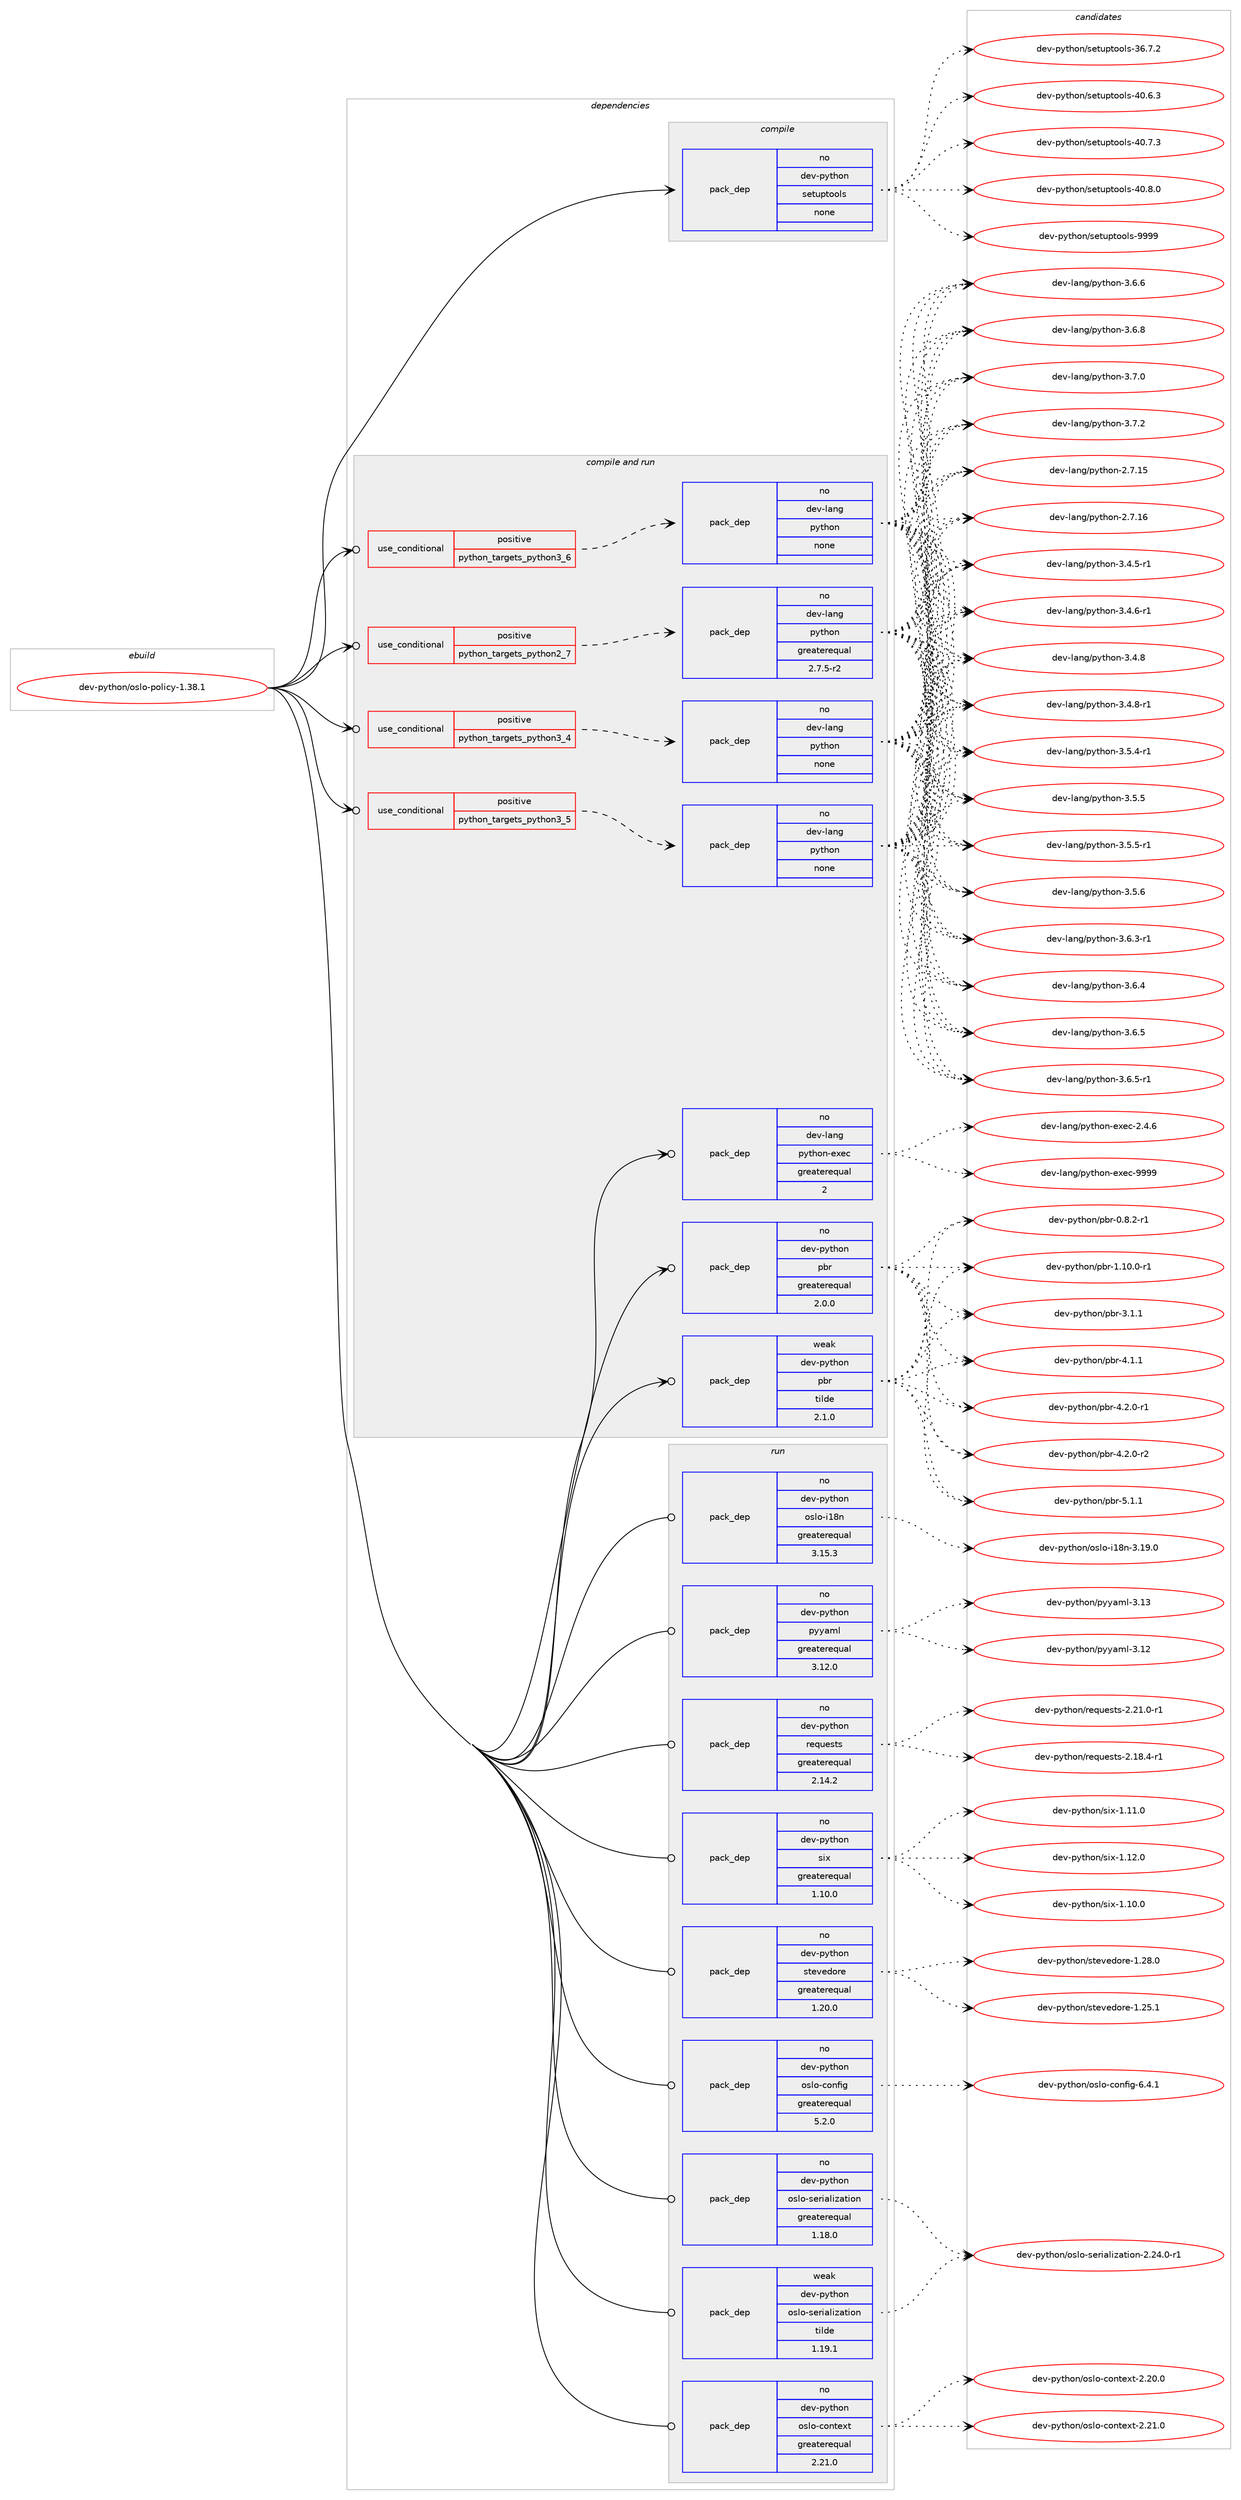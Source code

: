digraph prolog {

# *************
# Graph options
# *************

newrank=true;
concentrate=true;
compound=true;
graph [rankdir=LR,fontname=Helvetica,fontsize=10,ranksep=1.5];#, ranksep=2.5, nodesep=0.2];
edge  [arrowhead=vee];
node  [fontname=Helvetica,fontsize=10];

# **********
# The ebuild
# **********

subgraph cluster_leftcol {
color=gray;
rank=same;
label=<<i>ebuild</i>>;
id [label="dev-python/oslo-policy-1.38.1", color=red, width=4, href="../dev-python/oslo-policy-1.38.1.svg"];
}

# ****************
# The dependencies
# ****************

subgraph cluster_midcol {
color=gray;
label=<<i>dependencies</i>>;
subgraph cluster_compile {
fillcolor="#eeeeee";
style=filled;
label=<<i>compile</i>>;
subgraph pack1021039 {
dependency1423074 [label=<<TABLE BORDER="0" CELLBORDER="1" CELLSPACING="0" CELLPADDING="4" WIDTH="220"><TR><TD ROWSPAN="6" CELLPADDING="30">pack_dep</TD></TR><TR><TD WIDTH="110">no</TD></TR><TR><TD>dev-python</TD></TR><TR><TD>setuptools</TD></TR><TR><TD>none</TD></TR><TR><TD></TD></TR></TABLE>>, shape=none, color=blue];
}
id:e -> dependency1423074:w [weight=20,style="solid",arrowhead="vee"];
}
subgraph cluster_compileandrun {
fillcolor="#eeeeee";
style=filled;
label=<<i>compile and run</i>>;
subgraph cond378756 {
dependency1423075 [label=<<TABLE BORDER="0" CELLBORDER="1" CELLSPACING="0" CELLPADDING="4"><TR><TD ROWSPAN="3" CELLPADDING="10">use_conditional</TD></TR><TR><TD>positive</TD></TR><TR><TD>python_targets_python2_7</TD></TR></TABLE>>, shape=none, color=red];
subgraph pack1021040 {
dependency1423076 [label=<<TABLE BORDER="0" CELLBORDER="1" CELLSPACING="0" CELLPADDING="4" WIDTH="220"><TR><TD ROWSPAN="6" CELLPADDING="30">pack_dep</TD></TR><TR><TD WIDTH="110">no</TD></TR><TR><TD>dev-lang</TD></TR><TR><TD>python</TD></TR><TR><TD>greaterequal</TD></TR><TR><TD>2.7.5-r2</TD></TR></TABLE>>, shape=none, color=blue];
}
dependency1423075:e -> dependency1423076:w [weight=20,style="dashed",arrowhead="vee"];
}
id:e -> dependency1423075:w [weight=20,style="solid",arrowhead="odotvee"];
subgraph cond378757 {
dependency1423077 [label=<<TABLE BORDER="0" CELLBORDER="1" CELLSPACING="0" CELLPADDING="4"><TR><TD ROWSPAN="3" CELLPADDING="10">use_conditional</TD></TR><TR><TD>positive</TD></TR><TR><TD>python_targets_python3_4</TD></TR></TABLE>>, shape=none, color=red];
subgraph pack1021041 {
dependency1423078 [label=<<TABLE BORDER="0" CELLBORDER="1" CELLSPACING="0" CELLPADDING="4" WIDTH="220"><TR><TD ROWSPAN="6" CELLPADDING="30">pack_dep</TD></TR><TR><TD WIDTH="110">no</TD></TR><TR><TD>dev-lang</TD></TR><TR><TD>python</TD></TR><TR><TD>none</TD></TR><TR><TD></TD></TR></TABLE>>, shape=none, color=blue];
}
dependency1423077:e -> dependency1423078:w [weight=20,style="dashed",arrowhead="vee"];
}
id:e -> dependency1423077:w [weight=20,style="solid",arrowhead="odotvee"];
subgraph cond378758 {
dependency1423079 [label=<<TABLE BORDER="0" CELLBORDER="1" CELLSPACING="0" CELLPADDING="4"><TR><TD ROWSPAN="3" CELLPADDING="10">use_conditional</TD></TR><TR><TD>positive</TD></TR><TR><TD>python_targets_python3_5</TD></TR></TABLE>>, shape=none, color=red];
subgraph pack1021042 {
dependency1423080 [label=<<TABLE BORDER="0" CELLBORDER="1" CELLSPACING="0" CELLPADDING="4" WIDTH="220"><TR><TD ROWSPAN="6" CELLPADDING="30">pack_dep</TD></TR><TR><TD WIDTH="110">no</TD></TR><TR><TD>dev-lang</TD></TR><TR><TD>python</TD></TR><TR><TD>none</TD></TR><TR><TD></TD></TR></TABLE>>, shape=none, color=blue];
}
dependency1423079:e -> dependency1423080:w [weight=20,style="dashed",arrowhead="vee"];
}
id:e -> dependency1423079:w [weight=20,style="solid",arrowhead="odotvee"];
subgraph cond378759 {
dependency1423081 [label=<<TABLE BORDER="0" CELLBORDER="1" CELLSPACING="0" CELLPADDING="4"><TR><TD ROWSPAN="3" CELLPADDING="10">use_conditional</TD></TR><TR><TD>positive</TD></TR><TR><TD>python_targets_python3_6</TD></TR></TABLE>>, shape=none, color=red];
subgraph pack1021043 {
dependency1423082 [label=<<TABLE BORDER="0" CELLBORDER="1" CELLSPACING="0" CELLPADDING="4" WIDTH="220"><TR><TD ROWSPAN="6" CELLPADDING="30">pack_dep</TD></TR><TR><TD WIDTH="110">no</TD></TR><TR><TD>dev-lang</TD></TR><TR><TD>python</TD></TR><TR><TD>none</TD></TR><TR><TD></TD></TR></TABLE>>, shape=none, color=blue];
}
dependency1423081:e -> dependency1423082:w [weight=20,style="dashed",arrowhead="vee"];
}
id:e -> dependency1423081:w [weight=20,style="solid",arrowhead="odotvee"];
subgraph pack1021044 {
dependency1423083 [label=<<TABLE BORDER="0" CELLBORDER="1" CELLSPACING="0" CELLPADDING="4" WIDTH="220"><TR><TD ROWSPAN="6" CELLPADDING="30">pack_dep</TD></TR><TR><TD WIDTH="110">no</TD></TR><TR><TD>dev-lang</TD></TR><TR><TD>python-exec</TD></TR><TR><TD>greaterequal</TD></TR><TR><TD>2</TD></TR></TABLE>>, shape=none, color=blue];
}
id:e -> dependency1423083:w [weight=20,style="solid",arrowhead="odotvee"];
subgraph pack1021045 {
dependency1423084 [label=<<TABLE BORDER="0" CELLBORDER="1" CELLSPACING="0" CELLPADDING="4" WIDTH="220"><TR><TD ROWSPAN="6" CELLPADDING="30">pack_dep</TD></TR><TR><TD WIDTH="110">no</TD></TR><TR><TD>dev-python</TD></TR><TR><TD>pbr</TD></TR><TR><TD>greaterequal</TD></TR><TR><TD>2.0.0</TD></TR></TABLE>>, shape=none, color=blue];
}
id:e -> dependency1423084:w [weight=20,style="solid",arrowhead="odotvee"];
subgraph pack1021046 {
dependency1423085 [label=<<TABLE BORDER="0" CELLBORDER="1" CELLSPACING="0" CELLPADDING="4" WIDTH="220"><TR><TD ROWSPAN="6" CELLPADDING="30">pack_dep</TD></TR><TR><TD WIDTH="110">weak</TD></TR><TR><TD>dev-python</TD></TR><TR><TD>pbr</TD></TR><TR><TD>tilde</TD></TR><TR><TD>2.1.0</TD></TR></TABLE>>, shape=none, color=blue];
}
id:e -> dependency1423085:w [weight=20,style="solid",arrowhead="odotvee"];
}
subgraph cluster_run {
fillcolor="#eeeeee";
style=filled;
label=<<i>run</i>>;
subgraph pack1021047 {
dependency1423086 [label=<<TABLE BORDER="0" CELLBORDER="1" CELLSPACING="0" CELLPADDING="4" WIDTH="220"><TR><TD ROWSPAN="6" CELLPADDING="30">pack_dep</TD></TR><TR><TD WIDTH="110">no</TD></TR><TR><TD>dev-python</TD></TR><TR><TD>oslo-config</TD></TR><TR><TD>greaterequal</TD></TR><TR><TD>5.2.0</TD></TR></TABLE>>, shape=none, color=blue];
}
id:e -> dependency1423086:w [weight=20,style="solid",arrowhead="odot"];
subgraph pack1021048 {
dependency1423087 [label=<<TABLE BORDER="0" CELLBORDER="1" CELLSPACING="0" CELLPADDING="4" WIDTH="220"><TR><TD ROWSPAN="6" CELLPADDING="30">pack_dep</TD></TR><TR><TD WIDTH="110">no</TD></TR><TR><TD>dev-python</TD></TR><TR><TD>oslo-context</TD></TR><TR><TD>greaterequal</TD></TR><TR><TD>2.21.0</TD></TR></TABLE>>, shape=none, color=blue];
}
id:e -> dependency1423087:w [weight=20,style="solid",arrowhead="odot"];
subgraph pack1021049 {
dependency1423088 [label=<<TABLE BORDER="0" CELLBORDER="1" CELLSPACING="0" CELLPADDING="4" WIDTH="220"><TR><TD ROWSPAN="6" CELLPADDING="30">pack_dep</TD></TR><TR><TD WIDTH="110">no</TD></TR><TR><TD>dev-python</TD></TR><TR><TD>oslo-i18n</TD></TR><TR><TD>greaterequal</TD></TR><TR><TD>3.15.3</TD></TR></TABLE>>, shape=none, color=blue];
}
id:e -> dependency1423088:w [weight=20,style="solid",arrowhead="odot"];
subgraph pack1021050 {
dependency1423089 [label=<<TABLE BORDER="0" CELLBORDER="1" CELLSPACING="0" CELLPADDING="4" WIDTH="220"><TR><TD ROWSPAN="6" CELLPADDING="30">pack_dep</TD></TR><TR><TD WIDTH="110">no</TD></TR><TR><TD>dev-python</TD></TR><TR><TD>oslo-serialization</TD></TR><TR><TD>greaterequal</TD></TR><TR><TD>1.18.0</TD></TR></TABLE>>, shape=none, color=blue];
}
id:e -> dependency1423089:w [weight=20,style="solid",arrowhead="odot"];
subgraph pack1021051 {
dependency1423090 [label=<<TABLE BORDER="0" CELLBORDER="1" CELLSPACING="0" CELLPADDING="4" WIDTH="220"><TR><TD ROWSPAN="6" CELLPADDING="30">pack_dep</TD></TR><TR><TD WIDTH="110">no</TD></TR><TR><TD>dev-python</TD></TR><TR><TD>pyyaml</TD></TR><TR><TD>greaterequal</TD></TR><TR><TD>3.12.0</TD></TR></TABLE>>, shape=none, color=blue];
}
id:e -> dependency1423090:w [weight=20,style="solid",arrowhead="odot"];
subgraph pack1021052 {
dependency1423091 [label=<<TABLE BORDER="0" CELLBORDER="1" CELLSPACING="0" CELLPADDING="4" WIDTH="220"><TR><TD ROWSPAN="6" CELLPADDING="30">pack_dep</TD></TR><TR><TD WIDTH="110">no</TD></TR><TR><TD>dev-python</TD></TR><TR><TD>requests</TD></TR><TR><TD>greaterequal</TD></TR><TR><TD>2.14.2</TD></TR></TABLE>>, shape=none, color=blue];
}
id:e -> dependency1423091:w [weight=20,style="solid",arrowhead="odot"];
subgraph pack1021053 {
dependency1423092 [label=<<TABLE BORDER="0" CELLBORDER="1" CELLSPACING="0" CELLPADDING="4" WIDTH="220"><TR><TD ROWSPAN="6" CELLPADDING="30">pack_dep</TD></TR><TR><TD WIDTH="110">no</TD></TR><TR><TD>dev-python</TD></TR><TR><TD>six</TD></TR><TR><TD>greaterequal</TD></TR><TR><TD>1.10.0</TD></TR></TABLE>>, shape=none, color=blue];
}
id:e -> dependency1423092:w [weight=20,style="solid",arrowhead="odot"];
subgraph pack1021054 {
dependency1423093 [label=<<TABLE BORDER="0" CELLBORDER="1" CELLSPACING="0" CELLPADDING="4" WIDTH="220"><TR><TD ROWSPAN="6" CELLPADDING="30">pack_dep</TD></TR><TR><TD WIDTH="110">no</TD></TR><TR><TD>dev-python</TD></TR><TR><TD>stevedore</TD></TR><TR><TD>greaterequal</TD></TR><TR><TD>1.20.0</TD></TR></TABLE>>, shape=none, color=blue];
}
id:e -> dependency1423093:w [weight=20,style="solid",arrowhead="odot"];
subgraph pack1021055 {
dependency1423094 [label=<<TABLE BORDER="0" CELLBORDER="1" CELLSPACING="0" CELLPADDING="4" WIDTH="220"><TR><TD ROWSPAN="6" CELLPADDING="30">pack_dep</TD></TR><TR><TD WIDTH="110">weak</TD></TR><TR><TD>dev-python</TD></TR><TR><TD>oslo-serialization</TD></TR><TR><TD>tilde</TD></TR><TR><TD>1.19.1</TD></TR></TABLE>>, shape=none, color=blue];
}
id:e -> dependency1423094:w [weight=20,style="solid",arrowhead="odot"];
}
}

# **************
# The candidates
# **************

subgraph cluster_choices {
rank=same;
color=gray;
label=<<i>candidates</i>>;

subgraph choice1021039 {
color=black;
nodesep=1;
choice100101118451121211161041111104711510111611711211611111110811545515446554650 [label="dev-python/setuptools-36.7.2", color=red, width=4,href="../dev-python/setuptools-36.7.2.svg"];
choice100101118451121211161041111104711510111611711211611111110811545524846544651 [label="dev-python/setuptools-40.6.3", color=red, width=4,href="../dev-python/setuptools-40.6.3.svg"];
choice100101118451121211161041111104711510111611711211611111110811545524846554651 [label="dev-python/setuptools-40.7.3", color=red, width=4,href="../dev-python/setuptools-40.7.3.svg"];
choice100101118451121211161041111104711510111611711211611111110811545524846564648 [label="dev-python/setuptools-40.8.0", color=red, width=4,href="../dev-python/setuptools-40.8.0.svg"];
choice10010111845112121116104111110471151011161171121161111111081154557575757 [label="dev-python/setuptools-9999", color=red, width=4,href="../dev-python/setuptools-9999.svg"];
dependency1423074:e -> choice100101118451121211161041111104711510111611711211611111110811545515446554650:w [style=dotted,weight="100"];
dependency1423074:e -> choice100101118451121211161041111104711510111611711211611111110811545524846544651:w [style=dotted,weight="100"];
dependency1423074:e -> choice100101118451121211161041111104711510111611711211611111110811545524846554651:w [style=dotted,weight="100"];
dependency1423074:e -> choice100101118451121211161041111104711510111611711211611111110811545524846564648:w [style=dotted,weight="100"];
dependency1423074:e -> choice10010111845112121116104111110471151011161171121161111111081154557575757:w [style=dotted,weight="100"];
}
subgraph choice1021040 {
color=black;
nodesep=1;
choice10010111845108971101034711212111610411111045504655464953 [label="dev-lang/python-2.7.15", color=red, width=4,href="../dev-lang/python-2.7.15.svg"];
choice10010111845108971101034711212111610411111045504655464954 [label="dev-lang/python-2.7.16", color=red, width=4,href="../dev-lang/python-2.7.16.svg"];
choice1001011184510897110103471121211161041111104551465246534511449 [label="dev-lang/python-3.4.5-r1", color=red, width=4,href="../dev-lang/python-3.4.5-r1.svg"];
choice1001011184510897110103471121211161041111104551465246544511449 [label="dev-lang/python-3.4.6-r1", color=red, width=4,href="../dev-lang/python-3.4.6-r1.svg"];
choice100101118451089711010347112121116104111110455146524656 [label="dev-lang/python-3.4.8", color=red, width=4,href="../dev-lang/python-3.4.8.svg"];
choice1001011184510897110103471121211161041111104551465246564511449 [label="dev-lang/python-3.4.8-r1", color=red, width=4,href="../dev-lang/python-3.4.8-r1.svg"];
choice1001011184510897110103471121211161041111104551465346524511449 [label="dev-lang/python-3.5.4-r1", color=red, width=4,href="../dev-lang/python-3.5.4-r1.svg"];
choice100101118451089711010347112121116104111110455146534653 [label="dev-lang/python-3.5.5", color=red, width=4,href="../dev-lang/python-3.5.5.svg"];
choice1001011184510897110103471121211161041111104551465346534511449 [label="dev-lang/python-3.5.5-r1", color=red, width=4,href="../dev-lang/python-3.5.5-r1.svg"];
choice100101118451089711010347112121116104111110455146534654 [label="dev-lang/python-3.5.6", color=red, width=4,href="../dev-lang/python-3.5.6.svg"];
choice1001011184510897110103471121211161041111104551465446514511449 [label="dev-lang/python-3.6.3-r1", color=red, width=4,href="../dev-lang/python-3.6.3-r1.svg"];
choice100101118451089711010347112121116104111110455146544652 [label="dev-lang/python-3.6.4", color=red, width=4,href="../dev-lang/python-3.6.4.svg"];
choice100101118451089711010347112121116104111110455146544653 [label="dev-lang/python-3.6.5", color=red, width=4,href="../dev-lang/python-3.6.5.svg"];
choice1001011184510897110103471121211161041111104551465446534511449 [label="dev-lang/python-3.6.5-r1", color=red, width=4,href="../dev-lang/python-3.6.5-r1.svg"];
choice100101118451089711010347112121116104111110455146544654 [label="dev-lang/python-3.6.6", color=red, width=4,href="../dev-lang/python-3.6.6.svg"];
choice100101118451089711010347112121116104111110455146544656 [label="dev-lang/python-3.6.8", color=red, width=4,href="../dev-lang/python-3.6.8.svg"];
choice100101118451089711010347112121116104111110455146554648 [label="dev-lang/python-3.7.0", color=red, width=4,href="../dev-lang/python-3.7.0.svg"];
choice100101118451089711010347112121116104111110455146554650 [label="dev-lang/python-3.7.2", color=red, width=4,href="../dev-lang/python-3.7.2.svg"];
dependency1423076:e -> choice10010111845108971101034711212111610411111045504655464953:w [style=dotted,weight="100"];
dependency1423076:e -> choice10010111845108971101034711212111610411111045504655464954:w [style=dotted,weight="100"];
dependency1423076:e -> choice1001011184510897110103471121211161041111104551465246534511449:w [style=dotted,weight="100"];
dependency1423076:e -> choice1001011184510897110103471121211161041111104551465246544511449:w [style=dotted,weight="100"];
dependency1423076:e -> choice100101118451089711010347112121116104111110455146524656:w [style=dotted,weight="100"];
dependency1423076:e -> choice1001011184510897110103471121211161041111104551465246564511449:w [style=dotted,weight="100"];
dependency1423076:e -> choice1001011184510897110103471121211161041111104551465346524511449:w [style=dotted,weight="100"];
dependency1423076:e -> choice100101118451089711010347112121116104111110455146534653:w [style=dotted,weight="100"];
dependency1423076:e -> choice1001011184510897110103471121211161041111104551465346534511449:w [style=dotted,weight="100"];
dependency1423076:e -> choice100101118451089711010347112121116104111110455146534654:w [style=dotted,weight="100"];
dependency1423076:e -> choice1001011184510897110103471121211161041111104551465446514511449:w [style=dotted,weight="100"];
dependency1423076:e -> choice100101118451089711010347112121116104111110455146544652:w [style=dotted,weight="100"];
dependency1423076:e -> choice100101118451089711010347112121116104111110455146544653:w [style=dotted,weight="100"];
dependency1423076:e -> choice1001011184510897110103471121211161041111104551465446534511449:w [style=dotted,weight="100"];
dependency1423076:e -> choice100101118451089711010347112121116104111110455146544654:w [style=dotted,weight="100"];
dependency1423076:e -> choice100101118451089711010347112121116104111110455146544656:w [style=dotted,weight="100"];
dependency1423076:e -> choice100101118451089711010347112121116104111110455146554648:w [style=dotted,weight="100"];
dependency1423076:e -> choice100101118451089711010347112121116104111110455146554650:w [style=dotted,weight="100"];
}
subgraph choice1021041 {
color=black;
nodesep=1;
choice10010111845108971101034711212111610411111045504655464953 [label="dev-lang/python-2.7.15", color=red, width=4,href="../dev-lang/python-2.7.15.svg"];
choice10010111845108971101034711212111610411111045504655464954 [label="dev-lang/python-2.7.16", color=red, width=4,href="../dev-lang/python-2.7.16.svg"];
choice1001011184510897110103471121211161041111104551465246534511449 [label="dev-lang/python-3.4.5-r1", color=red, width=4,href="../dev-lang/python-3.4.5-r1.svg"];
choice1001011184510897110103471121211161041111104551465246544511449 [label="dev-lang/python-3.4.6-r1", color=red, width=4,href="../dev-lang/python-3.4.6-r1.svg"];
choice100101118451089711010347112121116104111110455146524656 [label="dev-lang/python-3.4.8", color=red, width=4,href="../dev-lang/python-3.4.8.svg"];
choice1001011184510897110103471121211161041111104551465246564511449 [label="dev-lang/python-3.4.8-r1", color=red, width=4,href="../dev-lang/python-3.4.8-r1.svg"];
choice1001011184510897110103471121211161041111104551465346524511449 [label="dev-lang/python-3.5.4-r1", color=red, width=4,href="../dev-lang/python-3.5.4-r1.svg"];
choice100101118451089711010347112121116104111110455146534653 [label="dev-lang/python-3.5.5", color=red, width=4,href="../dev-lang/python-3.5.5.svg"];
choice1001011184510897110103471121211161041111104551465346534511449 [label="dev-lang/python-3.5.5-r1", color=red, width=4,href="../dev-lang/python-3.5.5-r1.svg"];
choice100101118451089711010347112121116104111110455146534654 [label="dev-lang/python-3.5.6", color=red, width=4,href="../dev-lang/python-3.5.6.svg"];
choice1001011184510897110103471121211161041111104551465446514511449 [label="dev-lang/python-3.6.3-r1", color=red, width=4,href="../dev-lang/python-3.6.3-r1.svg"];
choice100101118451089711010347112121116104111110455146544652 [label="dev-lang/python-3.6.4", color=red, width=4,href="../dev-lang/python-3.6.4.svg"];
choice100101118451089711010347112121116104111110455146544653 [label="dev-lang/python-3.6.5", color=red, width=4,href="../dev-lang/python-3.6.5.svg"];
choice1001011184510897110103471121211161041111104551465446534511449 [label="dev-lang/python-3.6.5-r1", color=red, width=4,href="../dev-lang/python-3.6.5-r1.svg"];
choice100101118451089711010347112121116104111110455146544654 [label="dev-lang/python-3.6.6", color=red, width=4,href="../dev-lang/python-3.6.6.svg"];
choice100101118451089711010347112121116104111110455146544656 [label="dev-lang/python-3.6.8", color=red, width=4,href="../dev-lang/python-3.6.8.svg"];
choice100101118451089711010347112121116104111110455146554648 [label="dev-lang/python-3.7.0", color=red, width=4,href="../dev-lang/python-3.7.0.svg"];
choice100101118451089711010347112121116104111110455146554650 [label="dev-lang/python-3.7.2", color=red, width=4,href="../dev-lang/python-3.7.2.svg"];
dependency1423078:e -> choice10010111845108971101034711212111610411111045504655464953:w [style=dotted,weight="100"];
dependency1423078:e -> choice10010111845108971101034711212111610411111045504655464954:w [style=dotted,weight="100"];
dependency1423078:e -> choice1001011184510897110103471121211161041111104551465246534511449:w [style=dotted,weight="100"];
dependency1423078:e -> choice1001011184510897110103471121211161041111104551465246544511449:w [style=dotted,weight="100"];
dependency1423078:e -> choice100101118451089711010347112121116104111110455146524656:w [style=dotted,weight="100"];
dependency1423078:e -> choice1001011184510897110103471121211161041111104551465246564511449:w [style=dotted,weight="100"];
dependency1423078:e -> choice1001011184510897110103471121211161041111104551465346524511449:w [style=dotted,weight="100"];
dependency1423078:e -> choice100101118451089711010347112121116104111110455146534653:w [style=dotted,weight="100"];
dependency1423078:e -> choice1001011184510897110103471121211161041111104551465346534511449:w [style=dotted,weight="100"];
dependency1423078:e -> choice100101118451089711010347112121116104111110455146534654:w [style=dotted,weight="100"];
dependency1423078:e -> choice1001011184510897110103471121211161041111104551465446514511449:w [style=dotted,weight="100"];
dependency1423078:e -> choice100101118451089711010347112121116104111110455146544652:w [style=dotted,weight="100"];
dependency1423078:e -> choice100101118451089711010347112121116104111110455146544653:w [style=dotted,weight="100"];
dependency1423078:e -> choice1001011184510897110103471121211161041111104551465446534511449:w [style=dotted,weight="100"];
dependency1423078:e -> choice100101118451089711010347112121116104111110455146544654:w [style=dotted,weight="100"];
dependency1423078:e -> choice100101118451089711010347112121116104111110455146544656:w [style=dotted,weight="100"];
dependency1423078:e -> choice100101118451089711010347112121116104111110455146554648:w [style=dotted,weight="100"];
dependency1423078:e -> choice100101118451089711010347112121116104111110455146554650:w [style=dotted,weight="100"];
}
subgraph choice1021042 {
color=black;
nodesep=1;
choice10010111845108971101034711212111610411111045504655464953 [label="dev-lang/python-2.7.15", color=red, width=4,href="../dev-lang/python-2.7.15.svg"];
choice10010111845108971101034711212111610411111045504655464954 [label="dev-lang/python-2.7.16", color=red, width=4,href="../dev-lang/python-2.7.16.svg"];
choice1001011184510897110103471121211161041111104551465246534511449 [label="dev-lang/python-3.4.5-r1", color=red, width=4,href="../dev-lang/python-3.4.5-r1.svg"];
choice1001011184510897110103471121211161041111104551465246544511449 [label="dev-lang/python-3.4.6-r1", color=red, width=4,href="../dev-lang/python-3.4.6-r1.svg"];
choice100101118451089711010347112121116104111110455146524656 [label="dev-lang/python-3.4.8", color=red, width=4,href="../dev-lang/python-3.4.8.svg"];
choice1001011184510897110103471121211161041111104551465246564511449 [label="dev-lang/python-3.4.8-r1", color=red, width=4,href="../dev-lang/python-3.4.8-r1.svg"];
choice1001011184510897110103471121211161041111104551465346524511449 [label="dev-lang/python-3.5.4-r1", color=red, width=4,href="../dev-lang/python-3.5.4-r1.svg"];
choice100101118451089711010347112121116104111110455146534653 [label="dev-lang/python-3.5.5", color=red, width=4,href="../dev-lang/python-3.5.5.svg"];
choice1001011184510897110103471121211161041111104551465346534511449 [label="dev-lang/python-3.5.5-r1", color=red, width=4,href="../dev-lang/python-3.5.5-r1.svg"];
choice100101118451089711010347112121116104111110455146534654 [label="dev-lang/python-3.5.6", color=red, width=4,href="../dev-lang/python-3.5.6.svg"];
choice1001011184510897110103471121211161041111104551465446514511449 [label="dev-lang/python-3.6.3-r1", color=red, width=4,href="../dev-lang/python-3.6.3-r1.svg"];
choice100101118451089711010347112121116104111110455146544652 [label="dev-lang/python-3.6.4", color=red, width=4,href="../dev-lang/python-3.6.4.svg"];
choice100101118451089711010347112121116104111110455146544653 [label="dev-lang/python-3.6.5", color=red, width=4,href="../dev-lang/python-3.6.5.svg"];
choice1001011184510897110103471121211161041111104551465446534511449 [label="dev-lang/python-3.6.5-r1", color=red, width=4,href="../dev-lang/python-3.6.5-r1.svg"];
choice100101118451089711010347112121116104111110455146544654 [label="dev-lang/python-3.6.6", color=red, width=4,href="../dev-lang/python-3.6.6.svg"];
choice100101118451089711010347112121116104111110455146544656 [label="dev-lang/python-3.6.8", color=red, width=4,href="../dev-lang/python-3.6.8.svg"];
choice100101118451089711010347112121116104111110455146554648 [label="dev-lang/python-3.7.0", color=red, width=4,href="../dev-lang/python-3.7.0.svg"];
choice100101118451089711010347112121116104111110455146554650 [label="dev-lang/python-3.7.2", color=red, width=4,href="../dev-lang/python-3.7.2.svg"];
dependency1423080:e -> choice10010111845108971101034711212111610411111045504655464953:w [style=dotted,weight="100"];
dependency1423080:e -> choice10010111845108971101034711212111610411111045504655464954:w [style=dotted,weight="100"];
dependency1423080:e -> choice1001011184510897110103471121211161041111104551465246534511449:w [style=dotted,weight="100"];
dependency1423080:e -> choice1001011184510897110103471121211161041111104551465246544511449:w [style=dotted,weight="100"];
dependency1423080:e -> choice100101118451089711010347112121116104111110455146524656:w [style=dotted,weight="100"];
dependency1423080:e -> choice1001011184510897110103471121211161041111104551465246564511449:w [style=dotted,weight="100"];
dependency1423080:e -> choice1001011184510897110103471121211161041111104551465346524511449:w [style=dotted,weight="100"];
dependency1423080:e -> choice100101118451089711010347112121116104111110455146534653:w [style=dotted,weight="100"];
dependency1423080:e -> choice1001011184510897110103471121211161041111104551465346534511449:w [style=dotted,weight="100"];
dependency1423080:e -> choice100101118451089711010347112121116104111110455146534654:w [style=dotted,weight="100"];
dependency1423080:e -> choice1001011184510897110103471121211161041111104551465446514511449:w [style=dotted,weight="100"];
dependency1423080:e -> choice100101118451089711010347112121116104111110455146544652:w [style=dotted,weight="100"];
dependency1423080:e -> choice100101118451089711010347112121116104111110455146544653:w [style=dotted,weight="100"];
dependency1423080:e -> choice1001011184510897110103471121211161041111104551465446534511449:w [style=dotted,weight="100"];
dependency1423080:e -> choice100101118451089711010347112121116104111110455146544654:w [style=dotted,weight="100"];
dependency1423080:e -> choice100101118451089711010347112121116104111110455146544656:w [style=dotted,weight="100"];
dependency1423080:e -> choice100101118451089711010347112121116104111110455146554648:w [style=dotted,weight="100"];
dependency1423080:e -> choice100101118451089711010347112121116104111110455146554650:w [style=dotted,weight="100"];
}
subgraph choice1021043 {
color=black;
nodesep=1;
choice10010111845108971101034711212111610411111045504655464953 [label="dev-lang/python-2.7.15", color=red, width=4,href="../dev-lang/python-2.7.15.svg"];
choice10010111845108971101034711212111610411111045504655464954 [label="dev-lang/python-2.7.16", color=red, width=4,href="../dev-lang/python-2.7.16.svg"];
choice1001011184510897110103471121211161041111104551465246534511449 [label="dev-lang/python-3.4.5-r1", color=red, width=4,href="../dev-lang/python-3.4.5-r1.svg"];
choice1001011184510897110103471121211161041111104551465246544511449 [label="dev-lang/python-3.4.6-r1", color=red, width=4,href="../dev-lang/python-3.4.6-r1.svg"];
choice100101118451089711010347112121116104111110455146524656 [label="dev-lang/python-3.4.8", color=red, width=4,href="../dev-lang/python-3.4.8.svg"];
choice1001011184510897110103471121211161041111104551465246564511449 [label="dev-lang/python-3.4.8-r1", color=red, width=4,href="../dev-lang/python-3.4.8-r1.svg"];
choice1001011184510897110103471121211161041111104551465346524511449 [label="dev-lang/python-3.5.4-r1", color=red, width=4,href="../dev-lang/python-3.5.4-r1.svg"];
choice100101118451089711010347112121116104111110455146534653 [label="dev-lang/python-3.5.5", color=red, width=4,href="../dev-lang/python-3.5.5.svg"];
choice1001011184510897110103471121211161041111104551465346534511449 [label="dev-lang/python-3.5.5-r1", color=red, width=4,href="../dev-lang/python-3.5.5-r1.svg"];
choice100101118451089711010347112121116104111110455146534654 [label="dev-lang/python-3.5.6", color=red, width=4,href="../dev-lang/python-3.5.6.svg"];
choice1001011184510897110103471121211161041111104551465446514511449 [label="dev-lang/python-3.6.3-r1", color=red, width=4,href="../dev-lang/python-3.6.3-r1.svg"];
choice100101118451089711010347112121116104111110455146544652 [label="dev-lang/python-3.6.4", color=red, width=4,href="../dev-lang/python-3.6.4.svg"];
choice100101118451089711010347112121116104111110455146544653 [label="dev-lang/python-3.6.5", color=red, width=4,href="../dev-lang/python-3.6.5.svg"];
choice1001011184510897110103471121211161041111104551465446534511449 [label="dev-lang/python-3.6.5-r1", color=red, width=4,href="../dev-lang/python-3.6.5-r1.svg"];
choice100101118451089711010347112121116104111110455146544654 [label="dev-lang/python-3.6.6", color=red, width=4,href="../dev-lang/python-3.6.6.svg"];
choice100101118451089711010347112121116104111110455146544656 [label="dev-lang/python-3.6.8", color=red, width=4,href="../dev-lang/python-3.6.8.svg"];
choice100101118451089711010347112121116104111110455146554648 [label="dev-lang/python-3.7.0", color=red, width=4,href="../dev-lang/python-3.7.0.svg"];
choice100101118451089711010347112121116104111110455146554650 [label="dev-lang/python-3.7.2", color=red, width=4,href="../dev-lang/python-3.7.2.svg"];
dependency1423082:e -> choice10010111845108971101034711212111610411111045504655464953:w [style=dotted,weight="100"];
dependency1423082:e -> choice10010111845108971101034711212111610411111045504655464954:w [style=dotted,weight="100"];
dependency1423082:e -> choice1001011184510897110103471121211161041111104551465246534511449:w [style=dotted,weight="100"];
dependency1423082:e -> choice1001011184510897110103471121211161041111104551465246544511449:w [style=dotted,weight="100"];
dependency1423082:e -> choice100101118451089711010347112121116104111110455146524656:w [style=dotted,weight="100"];
dependency1423082:e -> choice1001011184510897110103471121211161041111104551465246564511449:w [style=dotted,weight="100"];
dependency1423082:e -> choice1001011184510897110103471121211161041111104551465346524511449:w [style=dotted,weight="100"];
dependency1423082:e -> choice100101118451089711010347112121116104111110455146534653:w [style=dotted,weight="100"];
dependency1423082:e -> choice1001011184510897110103471121211161041111104551465346534511449:w [style=dotted,weight="100"];
dependency1423082:e -> choice100101118451089711010347112121116104111110455146534654:w [style=dotted,weight="100"];
dependency1423082:e -> choice1001011184510897110103471121211161041111104551465446514511449:w [style=dotted,weight="100"];
dependency1423082:e -> choice100101118451089711010347112121116104111110455146544652:w [style=dotted,weight="100"];
dependency1423082:e -> choice100101118451089711010347112121116104111110455146544653:w [style=dotted,weight="100"];
dependency1423082:e -> choice1001011184510897110103471121211161041111104551465446534511449:w [style=dotted,weight="100"];
dependency1423082:e -> choice100101118451089711010347112121116104111110455146544654:w [style=dotted,weight="100"];
dependency1423082:e -> choice100101118451089711010347112121116104111110455146544656:w [style=dotted,weight="100"];
dependency1423082:e -> choice100101118451089711010347112121116104111110455146554648:w [style=dotted,weight="100"];
dependency1423082:e -> choice100101118451089711010347112121116104111110455146554650:w [style=dotted,weight="100"];
}
subgraph choice1021044 {
color=black;
nodesep=1;
choice1001011184510897110103471121211161041111104510112010199455046524654 [label="dev-lang/python-exec-2.4.6", color=red, width=4,href="../dev-lang/python-exec-2.4.6.svg"];
choice10010111845108971101034711212111610411111045101120101994557575757 [label="dev-lang/python-exec-9999", color=red, width=4,href="../dev-lang/python-exec-9999.svg"];
dependency1423083:e -> choice1001011184510897110103471121211161041111104510112010199455046524654:w [style=dotted,weight="100"];
dependency1423083:e -> choice10010111845108971101034711212111610411111045101120101994557575757:w [style=dotted,weight="100"];
}
subgraph choice1021045 {
color=black;
nodesep=1;
choice1001011184511212111610411111047112981144548465646504511449 [label="dev-python/pbr-0.8.2-r1", color=red, width=4,href="../dev-python/pbr-0.8.2-r1.svg"];
choice100101118451121211161041111104711298114454946494846484511449 [label="dev-python/pbr-1.10.0-r1", color=red, width=4,href="../dev-python/pbr-1.10.0-r1.svg"];
choice100101118451121211161041111104711298114455146494649 [label="dev-python/pbr-3.1.1", color=red, width=4,href="../dev-python/pbr-3.1.1.svg"];
choice100101118451121211161041111104711298114455246494649 [label="dev-python/pbr-4.1.1", color=red, width=4,href="../dev-python/pbr-4.1.1.svg"];
choice1001011184511212111610411111047112981144552465046484511449 [label="dev-python/pbr-4.2.0-r1", color=red, width=4,href="../dev-python/pbr-4.2.0-r1.svg"];
choice1001011184511212111610411111047112981144552465046484511450 [label="dev-python/pbr-4.2.0-r2", color=red, width=4,href="../dev-python/pbr-4.2.0-r2.svg"];
choice100101118451121211161041111104711298114455346494649 [label="dev-python/pbr-5.1.1", color=red, width=4,href="../dev-python/pbr-5.1.1.svg"];
dependency1423084:e -> choice1001011184511212111610411111047112981144548465646504511449:w [style=dotted,weight="100"];
dependency1423084:e -> choice100101118451121211161041111104711298114454946494846484511449:w [style=dotted,weight="100"];
dependency1423084:e -> choice100101118451121211161041111104711298114455146494649:w [style=dotted,weight="100"];
dependency1423084:e -> choice100101118451121211161041111104711298114455246494649:w [style=dotted,weight="100"];
dependency1423084:e -> choice1001011184511212111610411111047112981144552465046484511449:w [style=dotted,weight="100"];
dependency1423084:e -> choice1001011184511212111610411111047112981144552465046484511450:w [style=dotted,weight="100"];
dependency1423084:e -> choice100101118451121211161041111104711298114455346494649:w [style=dotted,weight="100"];
}
subgraph choice1021046 {
color=black;
nodesep=1;
choice1001011184511212111610411111047112981144548465646504511449 [label="dev-python/pbr-0.8.2-r1", color=red, width=4,href="../dev-python/pbr-0.8.2-r1.svg"];
choice100101118451121211161041111104711298114454946494846484511449 [label="dev-python/pbr-1.10.0-r1", color=red, width=4,href="../dev-python/pbr-1.10.0-r1.svg"];
choice100101118451121211161041111104711298114455146494649 [label="dev-python/pbr-3.1.1", color=red, width=4,href="../dev-python/pbr-3.1.1.svg"];
choice100101118451121211161041111104711298114455246494649 [label="dev-python/pbr-4.1.1", color=red, width=4,href="../dev-python/pbr-4.1.1.svg"];
choice1001011184511212111610411111047112981144552465046484511449 [label="dev-python/pbr-4.2.0-r1", color=red, width=4,href="../dev-python/pbr-4.2.0-r1.svg"];
choice1001011184511212111610411111047112981144552465046484511450 [label="dev-python/pbr-4.2.0-r2", color=red, width=4,href="../dev-python/pbr-4.2.0-r2.svg"];
choice100101118451121211161041111104711298114455346494649 [label="dev-python/pbr-5.1.1", color=red, width=4,href="../dev-python/pbr-5.1.1.svg"];
dependency1423085:e -> choice1001011184511212111610411111047112981144548465646504511449:w [style=dotted,weight="100"];
dependency1423085:e -> choice100101118451121211161041111104711298114454946494846484511449:w [style=dotted,weight="100"];
dependency1423085:e -> choice100101118451121211161041111104711298114455146494649:w [style=dotted,weight="100"];
dependency1423085:e -> choice100101118451121211161041111104711298114455246494649:w [style=dotted,weight="100"];
dependency1423085:e -> choice1001011184511212111610411111047112981144552465046484511449:w [style=dotted,weight="100"];
dependency1423085:e -> choice1001011184511212111610411111047112981144552465046484511450:w [style=dotted,weight="100"];
dependency1423085:e -> choice100101118451121211161041111104711298114455346494649:w [style=dotted,weight="100"];
}
subgraph choice1021047 {
color=black;
nodesep=1;
choice10010111845112121116104111110471111151081114599111110102105103455446524649 [label="dev-python/oslo-config-6.4.1", color=red, width=4,href="../dev-python/oslo-config-6.4.1.svg"];
dependency1423086:e -> choice10010111845112121116104111110471111151081114599111110102105103455446524649:w [style=dotted,weight="100"];
}
subgraph choice1021048 {
color=black;
nodesep=1;
choice1001011184511212111610411111047111115108111459911111011610112011645504650484648 [label="dev-python/oslo-context-2.20.0", color=red, width=4,href="../dev-python/oslo-context-2.20.0.svg"];
choice1001011184511212111610411111047111115108111459911111011610112011645504650494648 [label="dev-python/oslo-context-2.21.0", color=red, width=4,href="../dev-python/oslo-context-2.21.0.svg"];
dependency1423087:e -> choice1001011184511212111610411111047111115108111459911111011610112011645504650484648:w [style=dotted,weight="100"];
dependency1423087:e -> choice1001011184511212111610411111047111115108111459911111011610112011645504650494648:w [style=dotted,weight="100"];
}
subgraph choice1021049 {
color=black;
nodesep=1;
choice100101118451121211161041111104711111510811145105495611045514649574648 [label="dev-python/oslo-i18n-3.19.0", color=red, width=4,href="../dev-python/oslo-i18n-3.19.0.svg"];
dependency1423088:e -> choice100101118451121211161041111104711111510811145105495611045514649574648:w [style=dotted,weight="100"];
}
subgraph choice1021050 {
color=black;
nodesep=1;
choice1001011184511212111610411111047111115108111451151011141059710810512297116105111110455046505246484511449 [label="dev-python/oslo-serialization-2.24.0-r1", color=red, width=4,href="../dev-python/oslo-serialization-2.24.0-r1.svg"];
dependency1423089:e -> choice1001011184511212111610411111047111115108111451151011141059710810512297116105111110455046505246484511449:w [style=dotted,weight="100"];
}
subgraph choice1021051 {
color=black;
nodesep=1;
choice1001011184511212111610411111047112121121971091084551464950 [label="dev-python/pyyaml-3.12", color=red, width=4,href="../dev-python/pyyaml-3.12.svg"];
choice1001011184511212111610411111047112121121971091084551464951 [label="dev-python/pyyaml-3.13", color=red, width=4,href="../dev-python/pyyaml-3.13.svg"];
dependency1423090:e -> choice1001011184511212111610411111047112121121971091084551464950:w [style=dotted,weight="100"];
dependency1423090:e -> choice1001011184511212111610411111047112121121971091084551464951:w [style=dotted,weight="100"];
}
subgraph choice1021052 {
color=black;
nodesep=1;
choice1001011184511212111610411111047114101113117101115116115455046495646524511449 [label="dev-python/requests-2.18.4-r1", color=red, width=4,href="../dev-python/requests-2.18.4-r1.svg"];
choice1001011184511212111610411111047114101113117101115116115455046504946484511449 [label="dev-python/requests-2.21.0-r1", color=red, width=4,href="../dev-python/requests-2.21.0-r1.svg"];
dependency1423091:e -> choice1001011184511212111610411111047114101113117101115116115455046495646524511449:w [style=dotted,weight="100"];
dependency1423091:e -> choice1001011184511212111610411111047114101113117101115116115455046504946484511449:w [style=dotted,weight="100"];
}
subgraph choice1021053 {
color=black;
nodesep=1;
choice100101118451121211161041111104711510512045494649484648 [label="dev-python/six-1.10.0", color=red, width=4,href="../dev-python/six-1.10.0.svg"];
choice100101118451121211161041111104711510512045494649494648 [label="dev-python/six-1.11.0", color=red, width=4,href="../dev-python/six-1.11.0.svg"];
choice100101118451121211161041111104711510512045494649504648 [label="dev-python/six-1.12.0", color=red, width=4,href="../dev-python/six-1.12.0.svg"];
dependency1423092:e -> choice100101118451121211161041111104711510512045494649484648:w [style=dotted,weight="100"];
dependency1423092:e -> choice100101118451121211161041111104711510512045494649494648:w [style=dotted,weight="100"];
dependency1423092:e -> choice100101118451121211161041111104711510512045494649504648:w [style=dotted,weight="100"];
}
subgraph choice1021054 {
color=black;
nodesep=1;
choice100101118451121211161041111104711511610111810110011111410145494650534649 [label="dev-python/stevedore-1.25.1", color=red, width=4,href="../dev-python/stevedore-1.25.1.svg"];
choice100101118451121211161041111104711511610111810110011111410145494650564648 [label="dev-python/stevedore-1.28.0", color=red, width=4,href="../dev-python/stevedore-1.28.0.svg"];
dependency1423093:e -> choice100101118451121211161041111104711511610111810110011111410145494650534649:w [style=dotted,weight="100"];
dependency1423093:e -> choice100101118451121211161041111104711511610111810110011111410145494650564648:w [style=dotted,weight="100"];
}
subgraph choice1021055 {
color=black;
nodesep=1;
choice1001011184511212111610411111047111115108111451151011141059710810512297116105111110455046505246484511449 [label="dev-python/oslo-serialization-2.24.0-r1", color=red, width=4,href="../dev-python/oslo-serialization-2.24.0-r1.svg"];
dependency1423094:e -> choice1001011184511212111610411111047111115108111451151011141059710810512297116105111110455046505246484511449:w [style=dotted,weight="100"];
}
}

}
